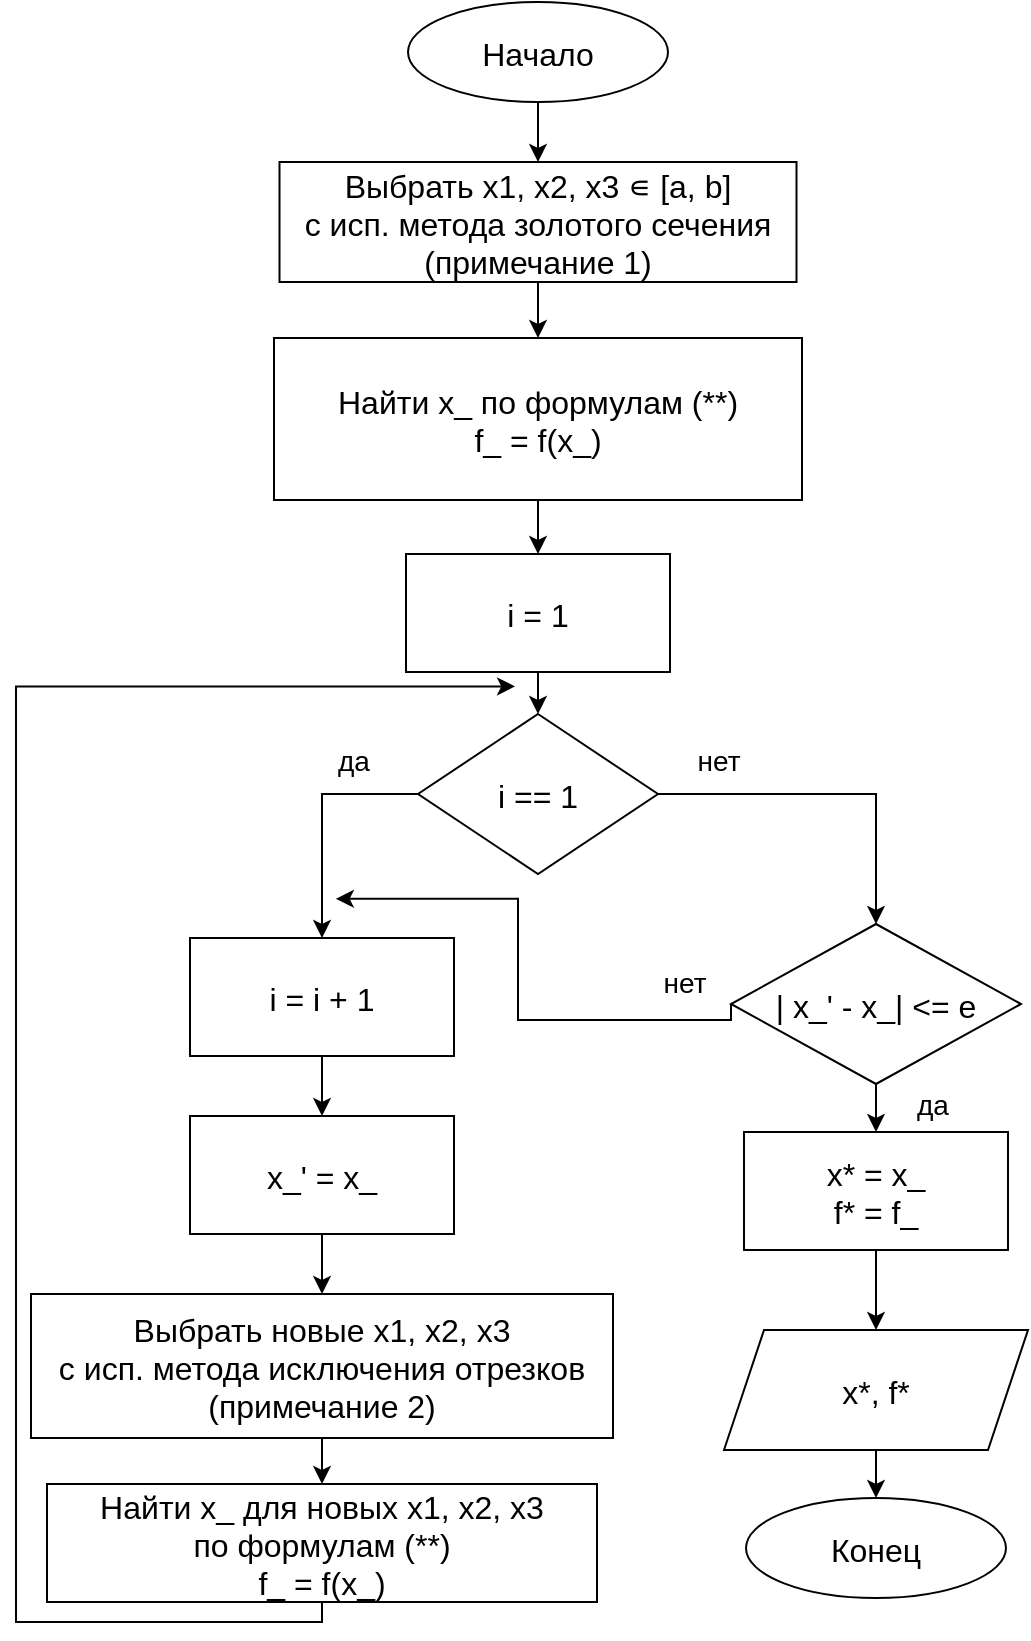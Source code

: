 <mxfile>
    <diagram id="PCYlpp_mxA9zYA-M48Wo" name="Page-1">
        <mxGraphModel dx="1570" dy="847" grid="0" gridSize="10" guides="1" tooltips="1" connect="1" arrows="1" fold="1" page="0" pageScale="1" pageWidth="827" pageHeight="1169" math="0" shadow="0">
            <root>
                <mxCell id="0"/>
                <mxCell id="1" parent="0"/>
                <mxCell id="10" value="" style="edgeStyle=none;exitX=0.5;exitY=1;exitDx=0;exitDy=0;entryX=0.5;entryY=0;entryDx=0;entryDy=0;fontSize=16;" parent="1" source="3" target="4" edge="1">
                    <mxGeometry relative="1" as="geometry"/>
                </mxCell>
                <mxCell id="3" value="Начало" style="ellipse;fontSize=16;" parent="1" vertex="1">
                    <mxGeometry x="340" y="140" width="130" height="50" as="geometry"/>
                </mxCell>
                <mxCell id="11" value="" style="edgeStyle=none;exitX=0.5;exitY=1;exitDx=0;exitDy=0;entryX=0.5;entryY=0;entryDx=0;entryDy=0;fontSize=16;" parent="1" source="4" target="6" edge="1">
                    <mxGeometry relative="1" as="geometry"/>
                </mxCell>
                <mxCell id="4" value="Выбрать x1, x2, x3 ∊ [a, b]&#10;с исп. метода золотого сечения&#10;(примечание 1)" style="rounded=0;fontSize=16;" parent="1" vertex="1">
                    <mxGeometry x="275.75" y="220" width="258.5" height="60" as="geometry"/>
                </mxCell>
                <mxCell id="65" value="" style="edgeStyle=none;exitX=0.5;exitY=1;exitDx=0;exitDy=0;entryX=0.5;entryY=0;entryDx=0;entryDy=0;fontSize=14;" edge="1" parent="1" source="6" target="64">
                    <mxGeometry relative="1" as="geometry"/>
                </mxCell>
                <mxCell id="6" value="Найти x_ по формулам (**)&#10;f_ = f(x_)" style="rounded=0;fontSize=16;" parent="1" vertex="1">
                    <mxGeometry x="273" y="308" width="264" height="81" as="geometry"/>
                </mxCell>
                <mxCell id="68" value="" style="edgeStyle=orthogonalEdgeStyle;exitX=1;exitY=0.5;exitDx=0;exitDy=0;entryX=0.5;entryY=0;entryDx=0;entryDy=0;fontSize=14;rounded=0;" edge="1" parent="1" source="7" target="67">
                    <mxGeometry relative="1" as="geometry"/>
                </mxCell>
                <mxCell id="72" value="" style="edgeStyle=orthogonalEdgeStyle;rounded=0;exitX=0;exitY=0.5;exitDx=0;exitDy=0;entryX=0.5;entryY=0;entryDx=0;entryDy=0;fontSize=14;" edge="1" parent="1" source="7" target="70">
                    <mxGeometry relative="1" as="geometry"/>
                </mxCell>
                <mxCell id="7" value="i == 1" style="rhombus;fontSize=16;" parent="1" vertex="1">
                    <mxGeometry x="345" y="496" width="120" height="80" as="geometry"/>
                </mxCell>
                <mxCell id="43" value="" style="edgeStyle=none;exitX=0.5;exitY=1;exitDx=0;exitDy=0;entryX=0.5;entryY=0;entryDx=0;entryDy=0;fontSize=16;" parent="1" source="39" target="40" edge="1">
                    <mxGeometry relative="1" as="geometry"/>
                </mxCell>
                <mxCell id="39" value="x*, f*" style="shape=parallelogram;perimeter=parallelogramPerimeter;fixedSize=1;fontSize=16;" parent="1" vertex="1">
                    <mxGeometry x="498" y="804" width="152" height="60" as="geometry"/>
                </mxCell>
                <mxCell id="40" value="Конец" style="ellipse;fontSize=16;" parent="1" vertex="1">
                    <mxGeometry x="509" y="888" width="130" height="50" as="geometry"/>
                </mxCell>
                <mxCell id="66" value="" style="edgeStyle=none;exitX=0.5;exitY=1;exitDx=0;exitDy=0;entryX=0.5;entryY=0;entryDx=0;entryDy=0;fontSize=14;" edge="1" parent="1" source="64" target="7">
                    <mxGeometry relative="1" as="geometry"/>
                </mxCell>
                <mxCell id="64" value="i = 1" style="rounded=0;fontSize=16;" vertex="1" parent="1">
                    <mxGeometry x="339" y="416" width="132" height="59" as="geometry"/>
                </mxCell>
                <mxCell id="79" value="" style="edgeStyle=orthogonalEdgeStyle;rounded=0;exitX=0.5;exitY=1;exitDx=0;exitDy=0;entryX=0.5;entryY=0;entryDx=0;entryDy=0;fontSize=14;" edge="1" parent="1" source="67" target="78">
                    <mxGeometry relative="1" as="geometry"/>
                </mxCell>
                <mxCell id="82" value="" style="edgeStyle=orthogonalEdgeStyle;rounded=0;exitX=0;exitY=0.5;exitDx=0;exitDy=0;fontSize=14;" edge="1" parent="1" source="67">
                    <mxGeometry relative="1" as="geometry">
                        <mxPoint x="303.905" y="588.429" as="targetPoint"/>
                        <Array as="points">
                            <mxPoint x="502" y="649"/>
                            <mxPoint x="395" y="649"/>
                            <mxPoint x="395" y="588"/>
                        </Array>
                    </mxGeometry>
                </mxCell>
                <mxCell id="67" value="| x_' - x_| &lt;= e" style="rhombus;fontSize=16;" vertex="1" parent="1">
                    <mxGeometry x="501.5" y="601" width="145" height="80" as="geometry"/>
                </mxCell>
                <mxCell id="73" value="" style="edgeStyle=orthogonalEdgeStyle;rounded=0;exitX=0.5;exitY=1;exitDx=0;exitDy=0;entryX=0.5;entryY=0;entryDx=0;entryDy=0;fontSize=14;" edge="1" parent="1" source="70" target="71">
                    <mxGeometry relative="1" as="geometry"/>
                </mxCell>
                <mxCell id="70" value="i = i + 1" style="rounded=0;fontSize=16;" vertex="1" parent="1">
                    <mxGeometry x="231" y="608" width="132" height="59" as="geometry"/>
                </mxCell>
                <mxCell id="75" value="" style="edgeStyle=orthogonalEdgeStyle;rounded=0;exitX=0.5;exitY=1;exitDx=0;exitDy=0;entryX=0.5;entryY=0;entryDx=0;entryDy=0;fontSize=14;" edge="1" parent="1" source="71" target="74">
                    <mxGeometry relative="1" as="geometry"/>
                </mxCell>
                <mxCell id="71" value="x_' = x_" style="rounded=0;fontSize=16;" vertex="1" parent="1">
                    <mxGeometry x="231" y="697" width="132" height="59" as="geometry"/>
                </mxCell>
                <mxCell id="77" value="" style="edgeStyle=orthogonalEdgeStyle;rounded=0;exitX=0.5;exitY=1;exitDx=0;exitDy=0;entryX=0.5;entryY=0;entryDx=0;entryDy=0;fontSize=14;" edge="1" parent="1" source="74" target="76">
                    <mxGeometry relative="1" as="geometry"/>
                </mxCell>
                <mxCell id="74" value="Выбрать новые x1, x2, x3&#10;с исп. метода исключения отрезков&#10;(примечание 2)" style="rounded=0;fontSize=16;" vertex="1" parent="1">
                    <mxGeometry x="151.5" y="786" width="291" height="72" as="geometry"/>
                </mxCell>
                <mxCell id="83" value="" style="edgeStyle=orthogonalEdgeStyle;rounded=0;exitX=0.5;exitY=1;exitDx=0;exitDy=0;fontSize=14;" edge="1" parent="1" source="76">
                    <mxGeometry relative="1" as="geometry">
                        <mxPoint x="393.552" y="482.207" as="targetPoint"/>
                        <Array as="points">
                            <mxPoint x="297" y="950"/>
                            <mxPoint x="144" y="950"/>
                            <mxPoint x="144" y="482"/>
                        </Array>
                    </mxGeometry>
                </mxCell>
                <mxCell id="76" value="Найти x_ для новых x1, x2, x3&#10;по формулам (**)&#10;f_ = f(x_)" style="rounded=0;fontSize=16;" vertex="1" parent="1">
                    <mxGeometry x="159.5" y="881" width="275" height="59" as="geometry"/>
                </mxCell>
                <mxCell id="80" value="" style="edgeStyle=orthogonalEdgeStyle;rounded=0;exitX=0.5;exitY=1;exitDx=0;exitDy=0;entryX=0.5;entryY=0;entryDx=0;entryDy=0;fontSize=14;" edge="1" parent="1" source="78" target="39">
                    <mxGeometry relative="1" as="geometry"/>
                </mxCell>
                <mxCell id="78" value="x* = x_&#10;f* = f_" style="rounded=0;fontSize=16;" vertex="1" parent="1">
                    <mxGeometry x="508" y="705" width="132" height="59" as="geometry"/>
                </mxCell>
                <mxCell id="84" value="нет" style="text;align=center;verticalAlign=middle;resizable=0;points=[];autosize=1;strokeColor=none;fillColor=none;fontSize=14;" vertex="1" parent="1">
                    <mxGeometry x="476" y="504" width="39" height="29" as="geometry"/>
                </mxCell>
                <mxCell id="85" value="нет" style="text;align=center;verticalAlign=middle;resizable=0;points=[];autosize=1;strokeColor=none;fillColor=none;fontSize=14;" vertex="1" parent="1">
                    <mxGeometry x="459" y="615" width="39" height="29" as="geometry"/>
                </mxCell>
                <mxCell id="86" value="да" style="text;align=center;verticalAlign=middle;resizable=0;points=[];autosize=1;strokeColor=none;fillColor=none;fontSize=14;" vertex="1" parent="1">
                    <mxGeometry x="296" y="504" width="34" height="29" as="geometry"/>
                </mxCell>
                <mxCell id="87" value="да" style="text;align=center;verticalAlign=middle;resizable=0;points=[];autosize=1;strokeColor=none;fillColor=none;fontSize=14;" vertex="1" parent="1">
                    <mxGeometry x="585.5" y="676" width="34" height="29" as="geometry"/>
                </mxCell>
            </root>
        </mxGraphModel>
    </diagram>
</mxfile>